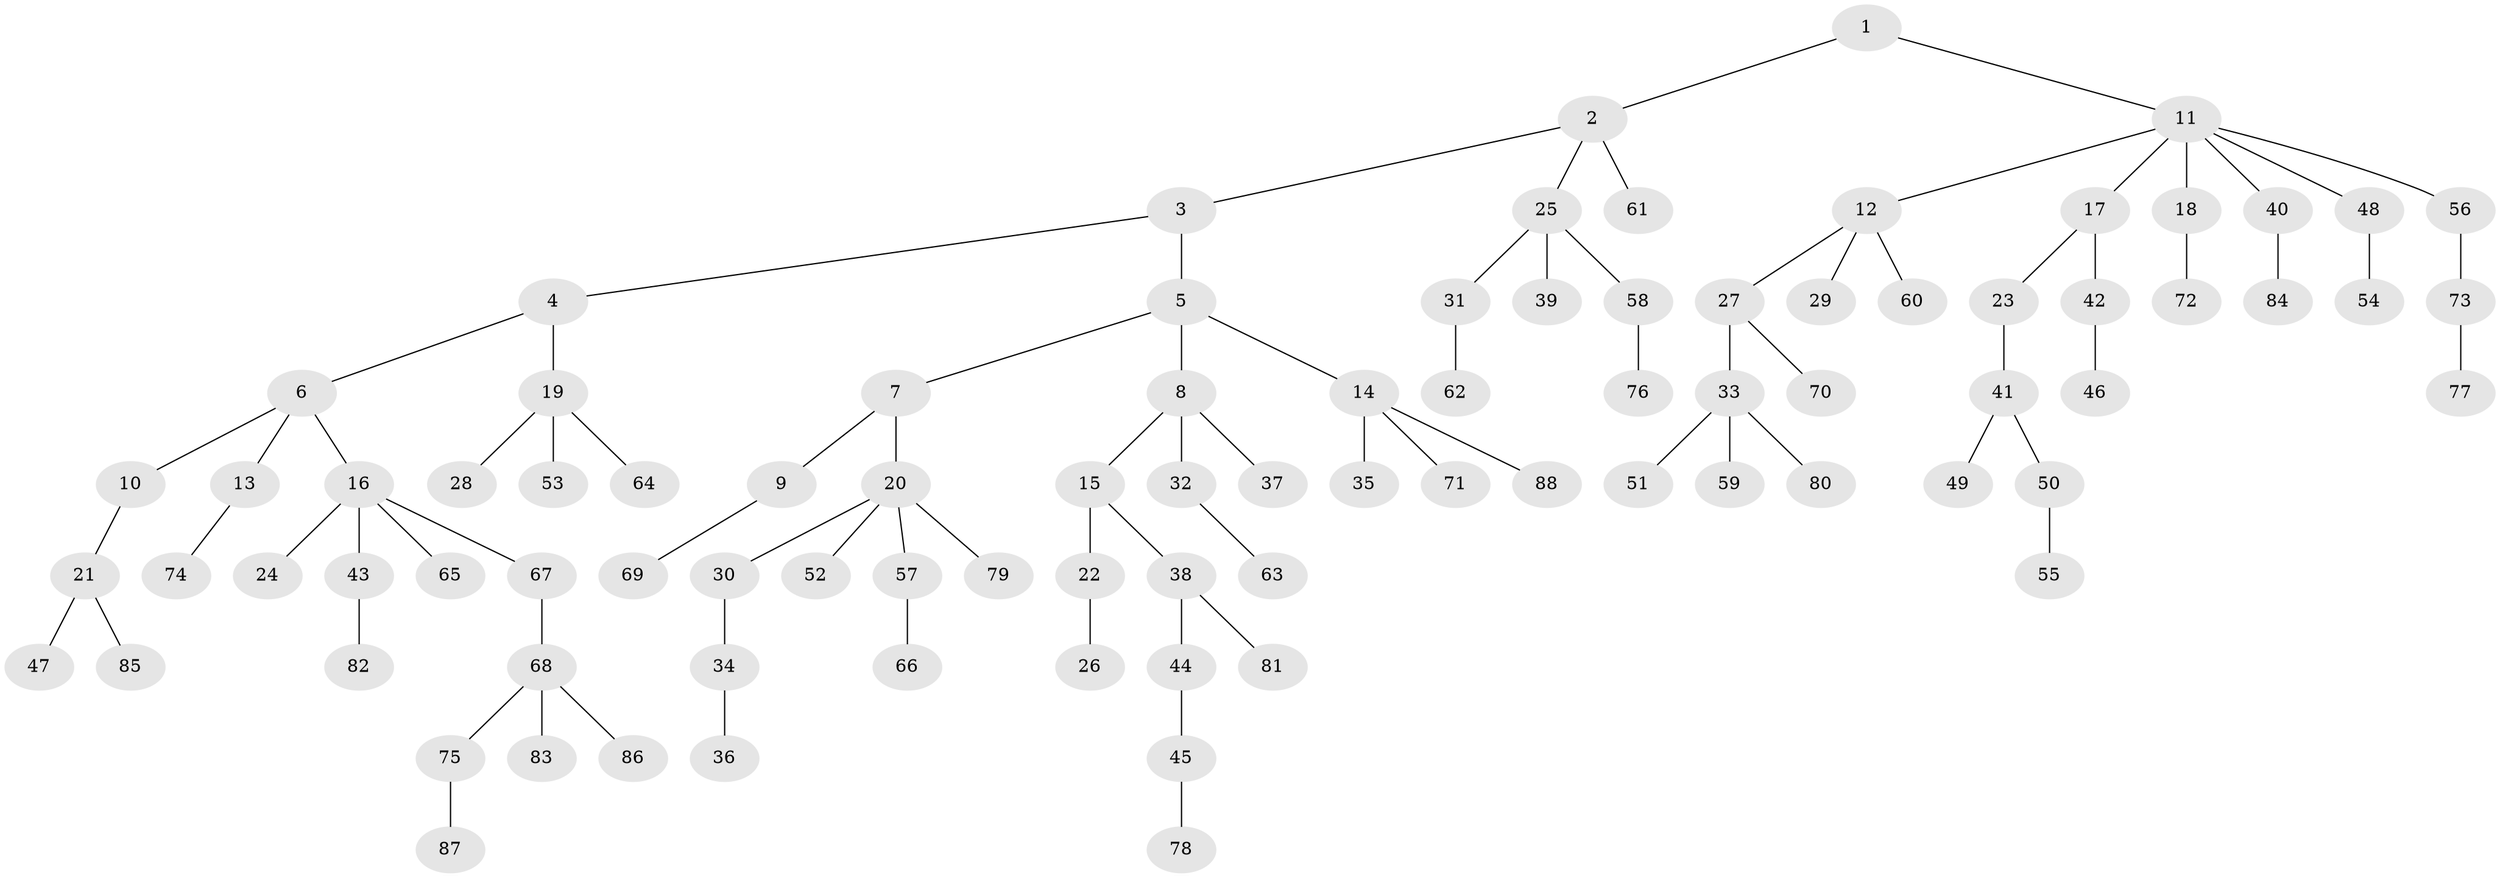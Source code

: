 // coarse degree distribution, {4: 0.05263157894736842, 3: 0.12280701754385964, 5: 0.07017543859649122, 1: 0.5614035087719298, 2: 0.17543859649122806, 7: 0.017543859649122806}
// Generated by graph-tools (version 1.1) at 2025/52/02/27/25 19:52:11]
// undirected, 88 vertices, 87 edges
graph export_dot {
graph [start="1"]
  node [color=gray90,style=filled];
  1;
  2;
  3;
  4;
  5;
  6;
  7;
  8;
  9;
  10;
  11;
  12;
  13;
  14;
  15;
  16;
  17;
  18;
  19;
  20;
  21;
  22;
  23;
  24;
  25;
  26;
  27;
  28;
  29;
  30;
  31;
  32;
  33;
  34;
  35;
  36;
  37;
  38;
  39;
  40;
  41;
  42;
  43;
  44;
  45;
  46;
  47;
  48;
  49;
  50;
  51;
  52;
  53;
  54;
  55;
  56;
  57;
  58;
  59;
  60;
  61;
  62;
  63;
  64;
  65;
  66;
  67;
  68;
  69;
  70;
  71;
  72;
  73;
  74;
  75;
  76;
  77;
  78;
  79;
  80;
  81;
  82;
  83;
  84;
  85;
  86;
  87;
  88;
  1 -- 2;
  1 -- 11;
  2 -- 3;
  2 -- 25;
  2 -- 61;
  3 -- 4;
  3 -- 5;
  4 -- 6;
  4 -- 19;
  5 -- 7;
  5 -- 8;
  5 -- 14;
  6 -- 10;
  6 -- 13;
  6 -- 16;
  7 -- 9;
  7 -- 20;
  8 -- 15;
  8 -- 32;
  8 -- 37;
  9 -- 69;
  10 -- 21;
  11 -- 12;
  11 -- 17;
  11 -- 18;
  11 -- 40;
  11 -- 48;
  11 -- 56;
  12 -- 27;
  12 -- 29;
  12 -- 60;
  13 -- 74;
  14 -- 35;
  14 -- 71;
  14 -- 88;
  15 -- 22;
  15 -- 38;
  16 -- 24;
  16 -- 43;
  16 -- 65;
  16 -- 67;
  17 -- 23;
  17 -- 42;
  18 -- 72;
  19 -- 28;
  19 -- 53;
  19 -- 64;
  20 -- 30;
  20 -- 52;
  20 -- 57;
  20 -- 79;
  21 -- 47;
  21 -- 85;
  22 -- 26;
  23 -- 41;
  25 -- 31;
  25 -- 39;
  25 -- 58;
  27 -- 33;
  27 -- 70;
  30 -- 34;
  31 -- 62;
  32 -- 63;
  33 -- 51;
  33 -- 59;
  33 -- 80;
  34 -- 36;
  38 -- 44;
  38 -- 81;
  40 -- 84;
  41 -- 49;
  41 -- 50;
  42 -- 46;
  43 -- 82;
  44 -- 45;
  45 -- 78;
  48 -- 54;
  50 -- 55;
  56 -- 73;
  57 -- 66;
  58 -- 76;
  67 -- 68;
  68 -- 75;
  68 -- 83;
  68 -- 86;
  73 -- 77;
  75 -- 87;
}
